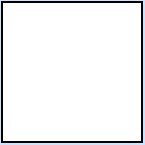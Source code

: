 <mxfile version="21.6.1" type="github">
  <diagram name="Page-1" id="NJxg88xLfqnwOUfkRU2j">
    <mxGraphModel dx="1467" dy="992" grid="1" gridSize="10" guides="1" tooltips="1" connect="1" arrows="1" fold="1" page="1" pageScale="1" pageWidth="1600" pageHeight="900" background="#CCE5FF" math="0" shadow="0">
      <root>
        <mxCell id="0" />
        <mxCell id="1" parent="0" />
        <mxCell id="sP2ydozovuVrCLMScqHF-1" value="" style="whiteSpace=wrap;html=1;aspect=fixed;" vertex="1" parent="1">
          <mxGeometry x="390" y="270" width="70" height="70" as="geometry" />
        </mxCell>
      </root>
    </mxGraphModel>
  </diagram>
</mxfile>
